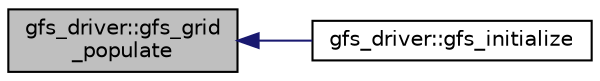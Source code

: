 digraph "gfs_driver::gfs_grid_populate"
{
  edge [fontname="Helvetica",fontsize="10",labelfontname="Helvetica",labelfontsize="10"];
  node [fontname="Helvetica",fontsize="10",shape=record];
  rankdir="LR";
  Node18 [label="gfs_driver::gfs_grid\l_populate",height=0.2,width=0.4,color="black", fillcolor="grey75", style="filled", fontcolor="black"];
  Node18 -> Node19 [dir="back",color="midnightblue",fontsize="10",style="solid",fontname="Helvetica"];
  Node19 [label="gfs_driver::gfs_initialize",height=0.2,width=0.4,color="black", fillcolor="white", style="filled",URL="$namespacegfs__driver.html#aa53fa4a0921c4443630976402933ff44"];
}
